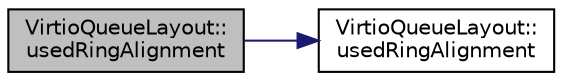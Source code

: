 digraph "VirtioQueueLayout::usedRingAlignment"
{
  edge [fontname="Helvetica",fontsize="10",labelfontname="Helvetica",labelfontsize="10"];
  node [fontname="Helvetica",fontsize="10",shape=record];
  rankdir="LR";
  Node20 [label="VirtioQueueLayout::\lusedRingAlignment",height=0.2,width=0.4,color="black", fillcolor="grey75", style="filled", fontcolor="black"];
  Node20 -> Node21 [color="midnightblue",fontsize="10",style="solid",fontname="Helvetica"];
  Node21 [label="VirtioQueueLayout::\lusedRingAlignment",height=0.2,width=0.4,color="black", fillcolor="white", style="filled",URL="$d4/de9/class_virtio_queue_layout.html#aa449473a5076f68264d2bb7a139349a9"];
}
